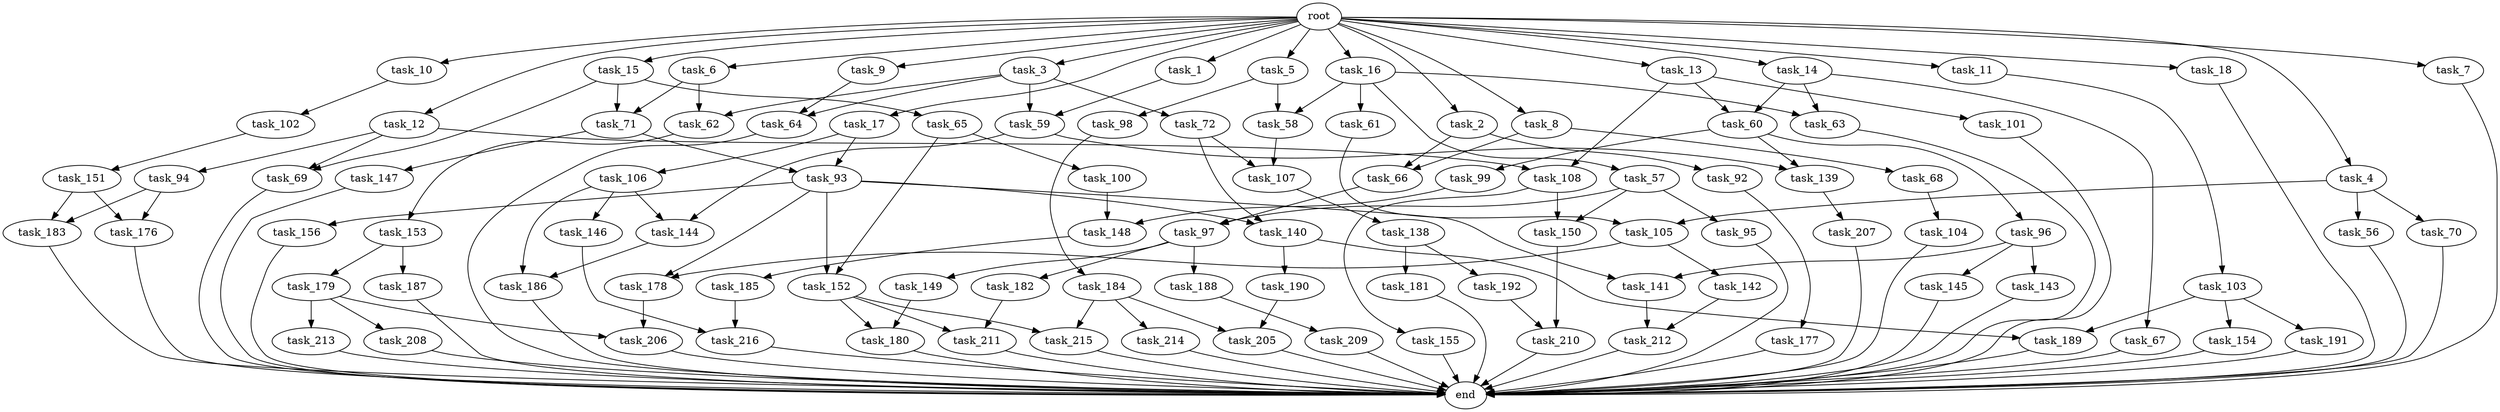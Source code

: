 digraph G {
  task_214 [size="343597383.680000"];
  task_144 [size="7301444403.200000"];
  task_140 [size="9964324126.719999"];
  task_177 [size="773094113.280000"];
  end [size="0.000000"];
  task_101 [size="4209067950.080000"];
  task_108 [size="5583457484.800000"];
  task_191 [size="4209067950.080000"];
  task_207 [size="5497558138.880000"];
  task_15 [size="10.240000"];
  task_93 [size="9363028705.280001"];
  task_3 [size="10.240000"];
  task_105 [size="13915694039.040001"];
  task_190 [size="6957847019.520000"];
  task_12 [size="10.240000"];
  task_154 [size="4209067950.080000"];
  task_209 [size="2147483648.000000"];
  task_210 [size="687194767.360000"];
  task_179 [size="6957847019.520000"];
  task_16 [size="10.240000"];
  task_98 [size="3092376453.120000"];
  task_61 [size="343597383.680000"];
  task_1 [size="10.240000"];
  task_185 [size="773094113.280000"];
  task_72 [size="343597383.680000"];
  task_11 [size="10.240000"];
  task_156 [size="8589934592.000000"];
  task_100 [size="773094113.280000"];
  task_62 [size="3435973836.800000"];
  task_107 [size="3521873182.720000"];
  task_2 [size="10.240000"];
  task_139 [size="2491081031.680000"];
  task_10 [size="10.240000"];
  task_138 [size="343597383.680000"];
  task_183 [size="11166914969.600000"];
  task_187 [size="6957847019.520000"];
  task_211 [size="14087492730.880001"];
  task_141 [size="9363028705.280001"];
  task_184 [size="2147483648.000000"];
  task_178 [size="9964324126.719999"];
  task_17 [size="10.240000"];
  task_147 [size="773094113.280000"];
  task_155 [size="1374389534.720000"];
  task_67 [size="6957847019.520000"];
  task_150 [size="5583457484.800000"];
  task_106 [size="8589934592.000000"];
  task_215 [size="8933531975.680000"];
  task_146 [size="6957847019.520000"];
  task_59 [size="4552665333.760000"];
  task_149 [size="343597383.680000"];
  task_104 [size="4209067950.080000"];
  task_9 [size="10.240000"];
  task_64 [size="5841155522.560000"];
  task_148 [size="6270652252.160000"];
  task_186 [size="12455405158.400000"];
  task_66 [size="10050223472.639999"];
  task_192 [size="5497558138.880000"];
  task_58 [size="3435973836.800000"];
  task_69 [size="2748779069.440000"];
  task_57 [size="343597383.680000"];
  task_65 [size="1374389534.720000"];
  task_212 [size="2920577761.280000"];
  task_97 [size="4982162063.360000"];
  task_92 [size="6957847019.520000"];
  task_206 [size="8332236554.240000"];
  task_13 [size="10.240000"];
  task_18 [size="10.240000"];
  task_152 [size="9363028705.280001"];
  task_145 [size="773094113.280000"];
  task_182 [size="343597383.680000"];
  task_180 [size="8933531975.680000"];
  task_216 [size="17179869184.000000"];
  task_5 [size="10.240000"];
  task_189 [size="11166914969.600000"];
  task_8 [size="10.240000"];
  task_56 [size="6957847019.520000"];
  task_99 [size="2147483648.000000"];
  task_188 [size="343597383.680000"];
  task_14 [size="10.240000"];
  task_4 [size="10.240000"];
  task_94 [size="1374389534.720000"];
  task_142 [size="1374389534.720000"];
  task_213 [size="1374389534.720000"];
  task_151 [size="6957847019.520000"];
  task_176 [size="11166914969.600000"];
  task_153 [size="4209067950.080000"];
  root [size="0.000000"];
  task_102 [size="5497558138.880000"];
  task_181 [size="5497558138.880000"];
  task_60 [size="11166914969.600000"];
  task_70 [size="6957847019.520000"];
  task_95 [size="4209067950.080000"];
  task_6 [size="10.240000"];
  task_103 [size="343597383.680000"];
  task_208 [size="1374389534.720000"];
  task_68 [size="3092376453.120000"];
  task_143 [size="773094113.280000"];
  task_205 [size="687194767.360000"];
  task_96 [size="2147483648.000000"];
  task_63 [size="7301444403.200000"];
  task_7 [size="10.240000"];
  task_71 [size="4466765987.840000"];

  task_214 -> end [size="1.000000"];
  task_144 -> task_186 [size="536870912.000000"];
  task_140 -> task_190 [size="679477248.000000"];
  task_140 -> task_189 [size="679477248.000000"];
  task_177 -> end [size="1.000000"];
  task_101 -> end [size="1.000000"];
  task_108 -> task_155 [size="134217728.000000"];
  task_108 -> task_150 [size="134217728.000000"];
  task_191 -> end [size="1.000000"];
  task_207 -> end [size="1.000000"];
  task_15 -> task_69 [size="134217728.000000"];
  task_15 -> task_71 [size="134217728.000000"];
  task_15 -> task_65 [size="134217728.000000"];
  task_93 -> task_141 [size="838860800.000000"];
  task_93 -> task_156 [size="838860800.000000"];
  task_93 -> task_152 [size="838860800.000000"];
  task_93 -> task_140 [size="838860800.000000"];
  task_93 -> task_178 [size="838860800.000000"];
  task_3 -> task_62 [size="33554432.000000"];
  task_3 -> task_72 [size="33554432.000000"];
  task_3 -> task_59 [size="33554432.000000"];
  task_3 -> task_64 [size="33554432.000000"];
  task_105 -> task_178 [size="134217728.000000"];
  task_105 -> task_142 [size="134217728.000000"];
  task_190 -> task_205 [size="33554432.000000"];
  task_12 -> task_69 [size="134217728.000000"];
  task_12 -> task_94 [size="134217728.000000"];
  task_12 -> task_108 [size="134217728.000000"];
  task_154 -> end [size="1.000000"];
  task_209 -> end [size="1.000000"];
  task_210 -> end [size="1.000000"];
  task_179 -> task_208 [size="134217728.000000"];
  task_179 -> task_213 [size="134217728.000000"];
  task_179 -> task_206 [size="134217728.000000"];
  task_16 -> task_61 [size="33554432.000000"];
  task_16 -> task_57 [size="33554432.000000"];
  task_16 -> task_58 [size="33554432.000000"];
  task_16 -> task_63 [size="33554432.000000"];
  task_98 -> task_184 [size="209715200.000000"];
  task_61 -> task_105 [size="679477248.000000"];
  task_1 -> task_59 [size="411041792.000000"];
  task_185 -> task_216 [size="838860800.000000"];
  task_72 -> task_107 [size="134217728.000000"];
  task_72 -> task_140 [size="134217728.000000"];
  task_11 -> task_103 [size="33554432.000000"];
  task_156 -> end [size="1.000000"];
  task_100 -> task_148 [size="536870912.000000"];
  task_62 -> task_153 [size="411041792.000000"];
  task_107 -> task_138 [size="33554432.000000"];
  task_2 -> task_66 [size="679477248.000000"];
  task_2 -> task_92 [size="679477248.000000"];
  task_139 -> task_207 [size="536870912.000000"];
  task_10 -> task_102 [size="536870912.000000"];
  task_138 -> task_181 [size="536870912.000000"];
  task_138 -> task_192 [size="536870912.000000"];
  task_183 -> end [size="1.000000"];
  task_187 -> end [size="1.000000"];
  task_211 -> end [size="1.000000"];
  task_141 -> task_212 [size="209715200.000000"];
  task_184 -> task_214 [size="33554432.000000"];
  task_184 -> task_215 [size="33554432.000000"];
  task_184 -> task_205 [size="33554432.000000"];
  task_178 -> task_206 [size="679477248.000000"];
  task_17 -> task_106 [size="838860800.000000"];
  task_17 -> task_93 [size="838860800.000000"];
  task_147 -> end [size="1.000000"];
  task_155 -> end [size="1.000000"];
  task_67 -> end [size="1.000000"];
  task_150 -> task_210 [size="33554432.000000"];
  task_106 -> task_146 [size="679477248.000000"];
  task_106 -> task_144 [size="679477248.000000"];
  task_106 -> task_186 [size="679477248.000000"];
  task_215 -> end [size="1.000000"];
  task_146 -> task_216 [size="838860800.000000"];
  task_59 -> task_139 [size="33554432.000000"];
  task_59 -> task_144 [size="33554432.000000"];
  task_149 -> task_180 [size="33554432.000000"];
  task_104 -> end [size="1.000000"];
  task_9 -> task_64 [size="536870912.000000"];
  task_64 -> end [size="1.000000"];
  task_148 -> task_185 [size="75497472.000000"];
  task_186 -> end [size="1.000000"];
  task_66 -> task_97 [size="75497472.000000"];
  task_192 -> task_210 [size="33554432.000000"];
  task_58 -> task_107 [size="209715200.000000"];
  task_69 -> end [size="1.000000"];
  task_57 -> task_97 [size="411041792.000000"];
  task_57 -> task_95 [size="411041792.000000"];
  task_57 -> task_150 [size="411041792.000000"];
  task_65 -> task_152 [size="75497472.000000"];
  task_65 -> task_100 [size="75497472.000000"];
  task_212 -> end [size="1.000000"];
  task_97 -> task_188 [size="33554432.000000"];
  task_97 -> task_149 [size="33554432.000000"];
  task_97 -> task_182 [size="33554432.000000"];
  task_92 -> task_177 [size="75497472.000000"];
  task_206 -> end [size="1.000000"];
  task_13 -> task_101 [size="411041792.000000"];
  task_13 -> task_108 [size="411041792.000000"];
  task_13 -> task_60 [size="411041792.000000"];
  task_18 -> end [size="1.000000"];
  task_152 -> task_215 [size="838860800.000000"];
  task_152 -> task_211 [size="838860800.000000"];
  task_152 -> task_180 [size="838860800.000000"];
  task_145 -> end [size="1.000000"];
  task_182 -> task_211 [size="536870912.000000"];
  task_180 -> end [size="1.000000"];
  task_216 -> end [size="1.000000"];
  task_5 -> task_98 [size="301989888.000000"];
  task_5 -> task_58 [size="301989888.000000"];
  task_189 -> end [size="1.000000"];
  task_8 -> task_66 [size="301989888.000000"];
  task_8 -> task_68 [size="301989888.000000"];
  task_56 -> end [size="1.000000"];
  task_99 -> task_148 [size="75497472.000000"];
  task_188 -> task_209 [size="209715200.000000"];
  task_14 -> task_60 [size="679477248.000000"];
  task_14 -> task_63 [size="679477248.000000"];
  task_14 -> task_67 [size="679477248.000000"];
  task_4 -> task_56 [size="679477248.000000"];
  task_4 -> task_105 [size="679477248.000000"];
  task_4 -> task_70 [size="679477248.000000"];
  task_94 -> task_176 [size="411041792.000000"];
  task_94 -> task_183 [size="411041792.000000"];
  task_142 -> task_212 [size="75497472.000000"];
  task_213 -> end [size="1.000000"];
  task_151 -> task_176 [size="679477248.000000"];
  task_151 -> task_183 [size="679477248.000000"];
  task_176 -> end [size="1.000000"];
  task_153 -> task_179 [size="679477248.000000"];
  task_153 -> task_187 [size="679477248.000000"];
  root -> task_8 [size="1.000000"];
  root -> task_9 [size="1.000000"];
  root -> task_16 [size="1.000000"];
  root -> task_14 [size="1.000000"];
  root -> task_6 [size="1.000000"];
  root -> task_4 [size="1.000000"];
  root -> task_5 [size="1.000000"];
  root -> task_1 [size="1.000000"];
  root -> task_10 [size="1.000000"];
  root -> task_13 [size="1.000000"];
  root -> task_15 [size="1.000000"];
  root -> task_11 [size="1.000000"];
  root -> task_3 [size="1.000000"];
  root -> task_12 [size="1.000000"];
  root -> task_2 [size="1.000000"];
  root -> task_18 [size="1.000000"];
  root -> task_7 [size="1.000000"];
  root -> task_17 [size="1.000000"];
  task_102 -> task_151 [size="679477248.000000"];
  task_181 -> end [size="1.000000"];
  task_60 -> task_96 [size="209715200.000000"];
  task_60 -> task_99 [size="209715200.000000"];
  task_60 -> task_139 [size="209715200.000000"];
  task_70 -> end [size="1.000000"];
  task_95 -> end [size="1.000000"];
  task_6 -> task_62 [size="301989888.000000"];
  task_6 -> task_71 [size="301989888.000000"];
  task_103 -> task_154 [size="411041792.000000"];
  task_103 -> task_189 [size="411041792.000000"];
  task_103 -> task_191 [size="411041792.000000"];
  task_208 -> end [size="1.000000"];
  task_68 -> task_104 [size="411041792.000000"];
  task_143 -> end [size="1.000000"];
  task_205 -> end [size="1.000000"];
  task_96 -> task_141 [size="75497472.000000"];
  task_96 -> task_143 [size="75497472.000000"];
  task_96 -> task_145 [size="75497472.000000"];
  task_63 -> end [size="1.000000"];
  task_7 -> end [size="1.000000"];
  task_71 -> task_93 [size="75497472.000000"];
  task_71 -> task_147 [size="75497472.000000"];
}
